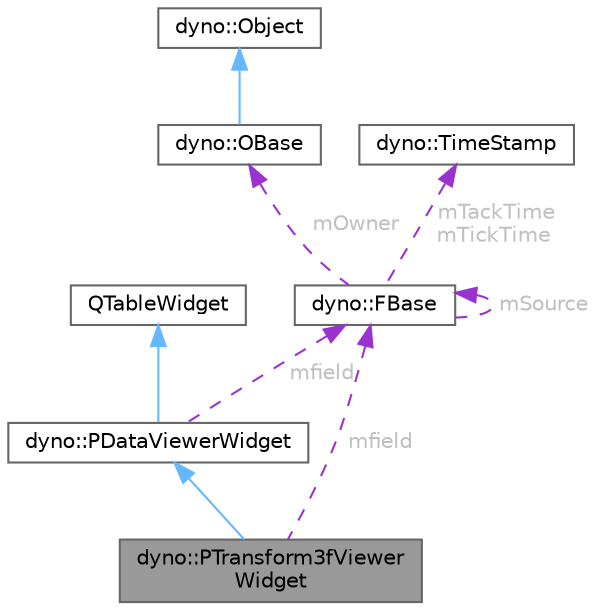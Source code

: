 digraph "dyno::PTransform3fViewerWidget"
{
 // LATEX_PDF_SIZE
  bgcolor="transparent";
  edge [fontname=Helvetica,fontsize=10,labelfontname=Helvetica,labelfontsize=10];
  node [fontname=Helvetica,fontsize=10,shape=box,height=0.2,width=0.4];
  Node1 [id="Node000001",label="dyno::PTransform3fViewer\lWidget",height=0.2,width=0.4,color="gray40", fillcolor="grey60", style="filled", fontcolor="black",tooltip=" "];
  Node2 -> Node1 [id="edge1_Node000001_Node000002",dir="back",color="steelblue1",style="solid",tooltip=" "];
  Node2 [id="Node000002",label="dyno::PDataViewerWidget",height=0.2,width=0.4,color="gray40", fillcolor="white", style="filled",URL="$classdyno_1_1_p_data_viewer_widget.html",tooltip=" "];
  Node3 -> Node2 [id="edge2_Node000002_Node000003",dir="back",color="steelblue1",style="solid",tooltip=" "];
  Node3 [id="Node000003",label="QTableWidget",height=0.2,width=0.4,color="gray40", fillcolor="white", style="filled",tooltip=" "];
  Node4 -> Node2 [id="edge3_Node000002_Node000004",dir="back",color="darkorchid3",style="dashed",tooltip=" ",label=" mfield",fontcolor="grey" ];
  Node4 [id="Node000004",label="dyno::FBase",height=0.2,width=0.4,color="gray40", fillcolor="white", style="filled",URL="$classdyno_1_1_f_base.html",tooltip=" "];
  Node5 -> Node4 [id="edge4_Node000004_Node000005",dir="back",color="darkorchid3",style="dashed",tooltip=" ",label=" mOwner",fontcolor="grey" ];
  Node5 [id="Node000005",label="dyno::OBase",height=0.2,width=0.4,color="gray40", fillcolor="white", style="filled",URL="$classdyno_1_1_o_base.html",tooltip=" "];
  Node6 -> Node5 [id="edge5_Node000005_Node000006",dir="back",color="steelblue1",style="solid",tooltip=" "];
  Node6 [id="Node000006",label="dyno::Object",height=0.2,width=0.4,color="gray40", fillcolor="white", style="filled",URL="$classdyno_1_1_object.html",tooltip=" "];
  Node4 -> Node4 [id="edge6_Node000004_Node000004",dir="back",color="darkorchid3",style="dashed",tooltip=" ",label=" mSource",fontcolor="grey" ];
  Node7 -> Node4 [id="edge7_Node000004_Node000007",dir="back",color="darkorchid3",style="dashed",tooltip=" ",label=" mTackTime\nmTickTime",fontcolor="grey" ];
  Node7 [id="Node000007",label="dyno::TimeStamp",height=0.2,width=0.4,color="gray40", fillcolor="white", style="filled",URL="$classdyno_1_1_time_stamp.html",tooltip="Time stamp."];
  Node4 -> Node1 [id="edge8_Node000001_Node000004",dir="back",color="darkorchid3",style="dashed",tooltip=" ",label=" mfield",fontcolor="grey" ];
}

